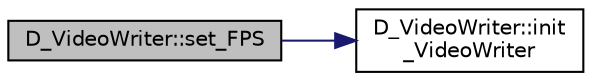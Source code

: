 digraph "D_VideoWriter::set_FPS"
{
 // LATEX_PDF_SIZE
  edge [fontname="Helvetica",fontsize="10",labelfontname="Helvetica",labelfontsize="10"];
  node [fontname="Helvetica",fontsize="10",shape=record];
  rankdir="LR";
  Node1 [label="D_VideoWriter::set_FPS",height=0.2,width=0.4,color="black", fillcolor="grey75", style="filled", fontcolor="black",tooltip=" "];
  Node1 -> Node2 [color="midnightblue",fontsize="10",style="solid",fontname="Helvetica"];
  Node2 [label="D_VideoWriter::init\l_VideoWriter",height=0.2,width=0.4,color="black", fillcolor="white", style="filled",URL="$class_d___video_writer.html#a5e7c8e5195e44f3485bd95ed65d73b25",tooltip=" "];
}
